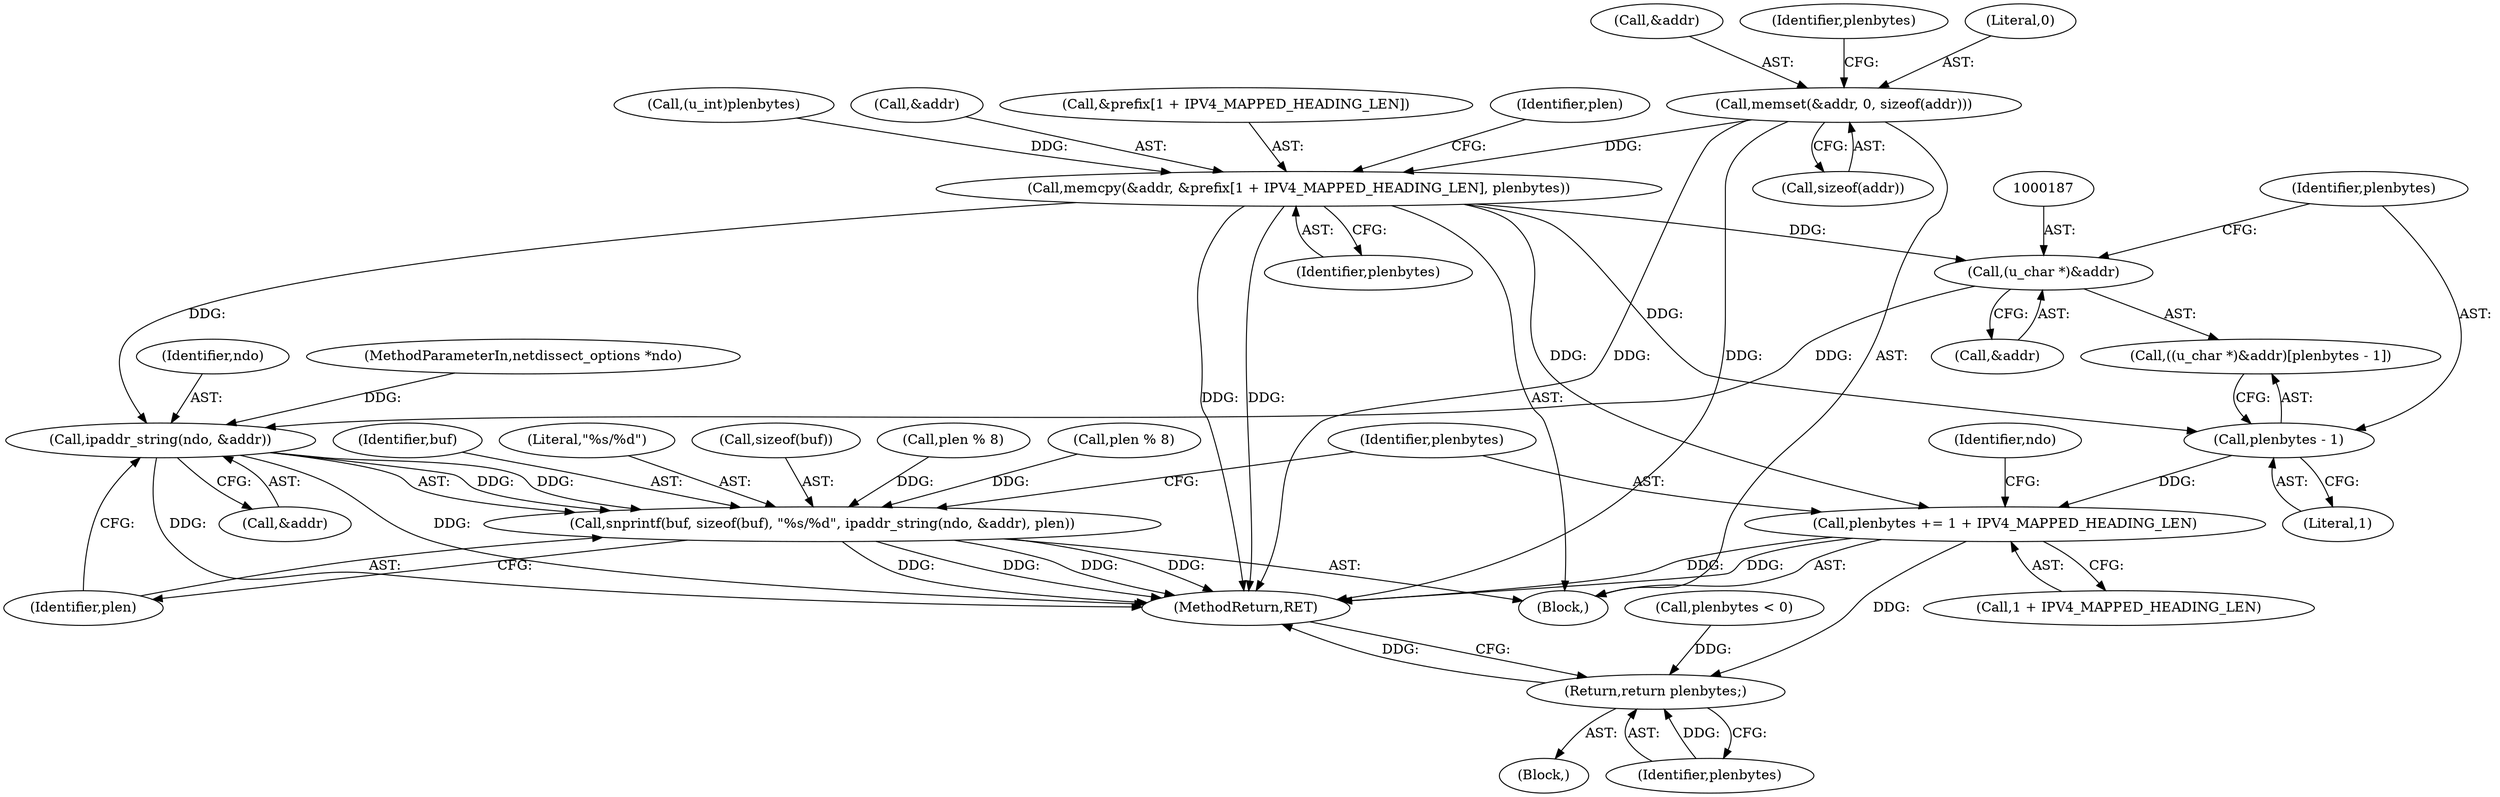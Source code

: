 digraph "0_tcpdump_83a412a5275cac973c5841eca3511c766bed778d@API" {
"1000145" [label="(Call,memset(&addr, 0, sizeof(addr)))"];
"1000169" [label="(Call,memcpy(&addr, &prefix[1 + IPV4_MAPPED_HEADING_LEN], plenbytes))"];
"1000186" [label="(Call,(u_char *)&addr)"];
"1000205" [label="(Call,ipaddr_string(ndo, &addr))"];
"1000200" [label="(Call,snprintf(buf, sizeof(buf), \"%s/%d\", ipaddr_string(ndo, &addr), plen))"];
"1000190" [label="(Call,plenbytes - 1)"];
"1000210" [label="(Call,plenbytes += 1 + IPV4_MAPPED_HEADING_LEN)"];
"1000238" [label="(Return,return plenbytes;)"];
"1000204" [label="(Literal,\"%s/%d\")"];
"1000234" [label="(Identifier,ndo)"];
"1000238" [label="(Return,return plenbytes;)"];
"1000227" [label="(Call,plenbytes < 0)"];
"1000149" [label="(Call,sizeof(addr))"];
"1000201" [label="(Identifier,buf)"];
"1000162" [label="(Call,(u_int)plenbytes)"];
"1000146" [label="(Call,&addr)"];
"1000211" [label="(Identifier,plenbytes)"];
"1000202" [label="(Call,sizeof(buf))"];
"1000152" [label="(Identifier,plenbytes)"];
"1000101" [label="(MethodParameterIn,netdissect_options *ndo)"];
"1000180" [label="(Call,plen % 8)"];
"1000192" [label="(Literal,1)"];
"1000178" [label="(Identifier,plenbytes)"];
"1000210" [label="(Call,plenbytes += 1 + IPV4_MAPPED_HEADING_LEN)"];
"1000212" [label="(Call,1 + IPV4_MAPPED_HEADING_LEN)"];
"1000125" [label="(Block,)"];
"1000170" [label="(Call,&addr)"];
"1000186" [label="(Call,(u_char *)&addr)"];
"1000190" [label="(Call,plenbytes - 1)"];
"1000191" [label="(Identifier,plenbytes)"];
"1000104" [label="(Block,)"];
"1000188" [label="(Call,&addr)"];
"1000148" [label="(Literal,0)"];
"1000200" [label="(Call,snprintf(buf, sizeof(buf), \"%s/%d\", ipaddr_string(ndo, &addr), plen))"];
"1000209" [label="(Identifier,plen)"];
"1000145" [label="(Call,memset(&addr, 0, sizeof(addr)))"];
"1000240" [label="(MethodReturn,RET)"];
"1000169" [label="(Call,memcpy(&addr, &prefix[1 + IPV4_MAPPED_HEADING_LEN], plenbytes))"];
"1000172" [label="(Call,&prefix[1 + IPV4_MAPPED_HEADING_LEN])"];
"1000206" [label="(Identifier,ndo)"];
"1000205" [label="(Call,ipaddr_string(ndo, &addr))"];
"1000239" [label="(Identifier,plenbytes)"];
"1000196" [label="(Call,plen % 8)"];
"1000181" [label="(Identifier,plen)"];
"1000207" [label="(Call,&addr)"];
"1000185" [label="(Call,((u_char *)&addr)[plenbytes - 1])"];
"1000145" -> "1000125"  [label="AST: "];
"1000145" -> "1000149"  [label="CFG: "];
"1000146" -> "1000145"  [label="AST: "];
"1000148" -> "1000145"  [label="AST: "];
"1000149" -> "1000145"  [label="AST: "];
"1000152" -> "1000145"  [label="CFG: "];
"1000145" -> "1000240"  [label="DDG: "];
"1000145" -> "1000240"  [label="DDG: "];
"1000145" -> "1000169"  [label="DDG: "];
"1000169" -> "1000125"  [label="AST: "];
"1000169" -> "1000178"  [label="CFG: "];
"1000170" -> "1000169"  [label="AST: "];
"1000172" -> "1000169"  [label="AST: "];
"1000178" -> "1000169"  [label="AST: "];
"1000181" -> "1000169"  [label="CFG: "];
"1000169" -> "1000240"  [label="DDG: "];
"1000169" -> "1000240"  [label="DDG: "];
"1000162" -> "1000169"  [label="DDG: "];
"1000169" -> "1000186"  [label="DDG: "];
"1000169" -> "1000190"  [label="DDG: "];
"1000169" -> "1000205"  [label="DDG: "];
"1000169" -> "1000210"  [label="DDG: "];
"1000186" -> "1000185"  [label="AST: "];
"1000186" -> "1000188"  [label="CFG: "];
"1000187" -> "1000186"  [label="AST: "];
"1000188" -> "1000186"  [label="AST: "];
"1000191" -> "1000186"  [label="CFG: "];
"1000186" -> "1000205"  [label="DDG: "];
"1000205" -> "1000200"  [label="AST: "];
"1000205" -> "1000207"  [label="CFG: "];
"1000206" -> "1000205"  [label="AST: "];
"1000207" -> "1000205"  [label="AST: "];
"1000209" -> "1000205"  [label="CFG: "];
"1000205" -> "1000240"  [label="DDG: "];
"1000205" -> "1000240"  [label="DDG: "];
"1000205" -> "1000200"  [label="DDG: "];
"1000205" -> "1000200"  [label="DDG: "];
"1000101" -> "1000205"  [label="DDG: "];
"1000200" -> "1000125"  [label="AST: "];
"1000200" -> "1000209"  [label="CFG: "];
"1000201" -> "1000200"  [label="AST: "];
"1000202" -> "1000200"  [label="AST: "];
"1000204" -> "1000200"  [label="AST: "];
"1000209" -> "1000200"  [label="AST: "];
"1000211" -> "1000200"  [label="CFG: "];
"1000200" -> "1000240"  [label="DDG: "];
"1000200" -> "1000240"  [label="DDG: "];
"1000200" -> "1000240"  [label="DDG: "];
"1000200" -> "1000240"  [label="DDG: "];
"1000180" -> "1000200"  [label="DDG: "];
"1000196" -> "1000200"  [label="DDG: "];
"1000190" -> "1000185"  [label="AST: "];
"1000190" -> "1000192"  [label="CFG: "];
"1000191" -> "1000190"  [label="AST: "];
"1000192" -> "1000190"  [label="AST: "];
"1000185" -> "1000190"  [label="CFG: "];
"1000190" -> "1000210"  [label="DDG: "];
"1000210" -> "1000125"  [label="AST: "];
"1000210" -> "1000212"  [label="CFG: "];
"1000211" -> "1000210"  [label="AST: "];
"1000212" -> "1000210"  [label="AST: "];
"1000234" -> "1000210"  [label="CFG: "];
"1000210" -> "1000240"  [label="DDG: "];
"1000210" -> "1000240"  [label="DDG: "];
"1000210" -> "1000238"  [label="DDG: "];
"1000238" -> "1000104"  [label="AST: "];
"1000238" -> "1000239"  [label="CFG: "];
"1000239" -> "1000238"  [label="AST: "];
"1000240" -> "1000238"  [label="CFG: "];
"1000238" -> "1000240"  [label="DDG: "];
"1000239" -> "1000238"  [label="DDG: "];
"1000227" -> "1000238"  [label="DDG: "];
}
